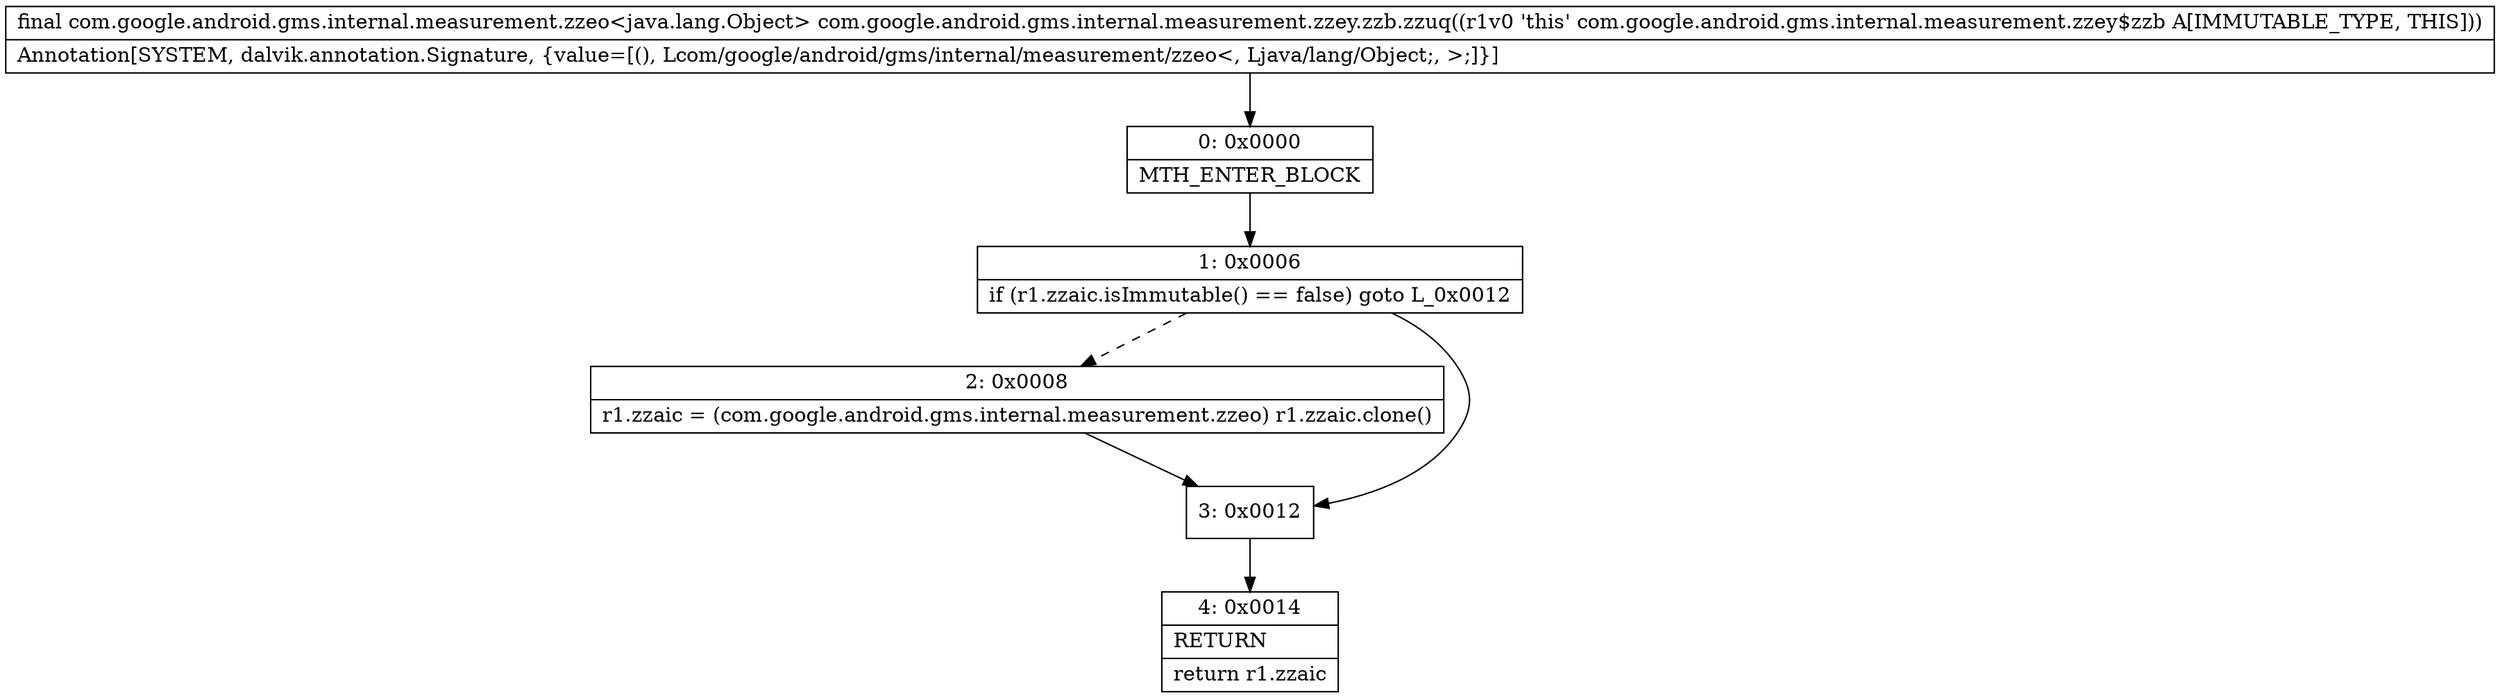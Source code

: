 digraph "CFG forcom.google.android.gms.internal.measurement.zzey.zzb.zzuq()Lcom\/google\/android\/gms\/internal\/measurement\/zzeo;" {
Node_0 [shape=record,label="{0\:\ 0x0000|MTH_ENTER_BLOCK\l}"];
Node_1 [shape=record,label="{1\:\ 0x0006|if (r1.zzaic.isImmutable() == false) goto L_0x0012\l}"];
Node_2 [shape=record,label="{2\:\ 0x0008|r1.zzaic = (com.google.android.gms.internal.measurement.zzeo) r1.zzaic.clone()\l}"];
Node_3 [shape=record,label="{3\:\ 0x0012}"];
Node_4 [shape=record,label="{4\:\ 0x0014|RETURN\l|return r1.zzaic\l}"];
MethodNode[shape=record,label="{final com.google.android.gms.internal.measurement.zzeo\<java.lang.Object\> com.google.android.gms.internal.measurement.zzey.zzb.zzuq((r1v0 'this' com.google.android.gms.internal.measurement.zzey$zzb A[IMMUTABLE_TYPE, THIS]))  | Annotation[SYSTEM, dalvik.annotation.Signature, \{value=[(), Lcom\/google\/android\/gms\/internal\/measurement\/zzeo\<, Ljava\/lang\/Object;, \>;]\}]\l}"];
MethodNode -> Node_0;
Node_0 -> Node_1;
Node_1 -> Node_2[style=dashed];
Node_1 -> Node_3;
Node_2 -> Node_3;
Node_3 -> Node_4;
}


